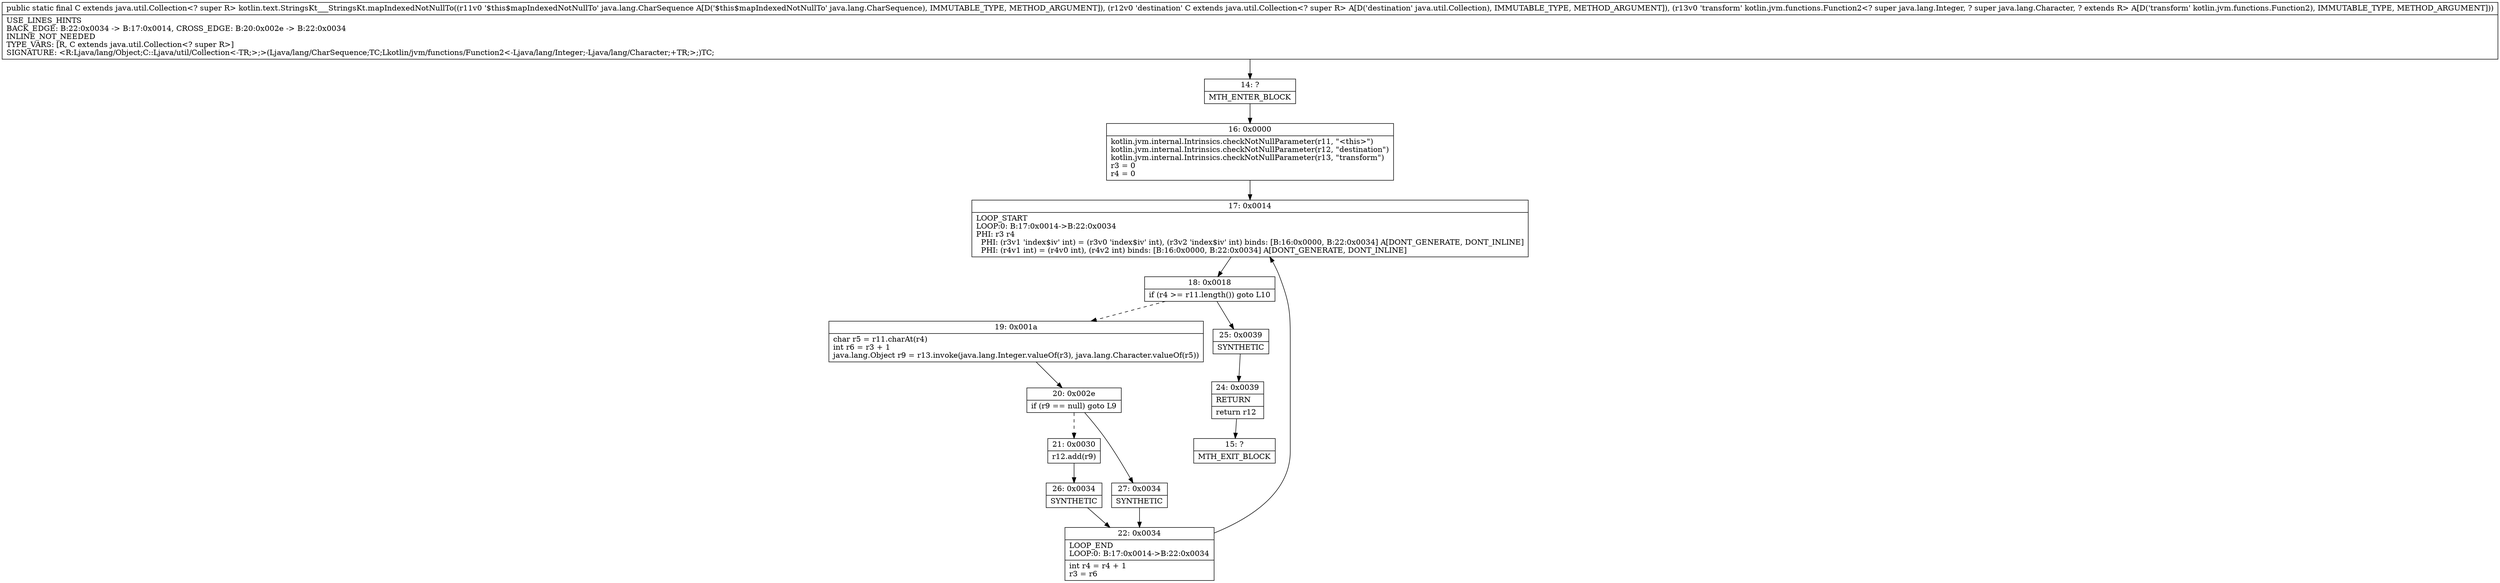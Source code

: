 digraph "CFG forkotlin.text.StringsKt___StringsKt.mapIndexedNotNullTo(Ljava\/lang\/CharSequence;Ljava\/util\/Collection;Lkotlin\/jvm\/functions\/Function2;)Ljava\/util\/Collection;" {
Node_14 [shape=record,label="{14\:\ ?|MTH_ENTER_BLOCK\l}"];
Node_16 [shape=record,label="{16\:\ 0x0000|kotlin.jvm.internal.Intrinsics.checkNotNullParameter(r11, \"\<this\>\")\lkotlin.jvm.internal.Intrinsics.checkNotNullParameter(r12, \"destination\")\lkotlin.jvm.internal.Intrinsics.checkNotNullParameter(r13, \"transform\")\lr3 = 0\lr4 = 0\l}"];
Node_17 [shape=record,label="{17\:\ 0x0014|LOOP_START\lLOOP:0: B:17:0x0014\-\>B:22:0x0034\lPHI: r3 r4 \l  PHI: (r3v1 'index$iv' int) = (r3v0 'index$iv' int), (r3v2 'index$iv' int) binds: [B:16:0x0000, B:22:0x0034] A[DONT_GENERATE, DONT_INLINE]\l  PHI: (r4v1 int) = (r4v0 int), (r4v2 int) binds: [B:16:0x0000, B:22:0x0034] A[DONT_GENERATE, DONT_INLINE]\l}"];
Node_18 [shape=record,label="{18\:\ 0x0018|if (r4 \>= r11.length()) goto L10\l}"];
Node_19 [shape=record,label="{19\:\ 0x001a|char r5 = r11.charAt(r4)\lint r6 = r3 + 1\ljava.lang.Object r9 = r13.invoke(java.lang.Integer.valueOf(r3), java.lang.Character.valueOf(r5))\l}"];
Node_20 [shape=record,label="{20\:\ 0x002e|if (r9 == null) goto L9\l}"];
Node_21 [shape=record,label="{21\:\ 0x0030|r12.add(r9)\l}"];
Node_26 [shape=record,label="{26\:\ 0x0034|SYNTHETIC\l}"];
Node_22 [shape=record,label="{22\:\ 0x0034|LOOP_END\lLOOP:0: B:17:0x0014\-\>B:22:0x0034\l|int r4 = r4 + 1\lr3 = r6\l}"];
Node_27 [shape=record,label="{27\:\ 0x0034|SYNTHETIC\l}"];
Node_25 [shape=record,label="{25\:\ 0x0039|SYNTHETIC\l}"];
Node_24 [shape=record,label="{24\:\ 0x0039|RETURN\l|return r12\l}"];
Node_15 [shape=record,label="{15\:\ ?|MTH_EXIT_BLOCK\l}"];
MethodNode[shape=record,label="{public static final C extends java.util.Collection\<? super R\> kotlin.text.StringsKt___StringsKt.mapIndexedNotNullTo((r11v0 '$this$mapIndexedNotNullTo' java.lang.CharSequence A[D('$this$mapIndexedNotNullTo' java.lang.CharSequence), IMMUTABLE_TYPE, METHOD_ARGUMENT]), (r12v0 'destination' C extends java.util.Collection\<? super R\> A[D('destination' java.util.Collection), IMMUTABLE_TYPE, METHOD_ARGUMENT]), (r13v0 'transform' kotlin.jvm.functions.Function2\<? super java.lang.Integer, ? super java.lang.Character, ? extends R\> A[D('transform' kotlin.jvm.functions.Function2), IMMUTABLE_TYPE, METHOD_ARGUMENT]))  | USE_LINES_HINTS\lBACK_EDGE: B:22:0x0034 \-\> B:17:0x0014, CROSS_EDGE: B:20:0x002e \-\> B:22:0x0034\lINLINE_NOT_NEEDED\lTYPE_VARS: [R, C extends java.util.Collection\<? super R\>]\lSIGNATURE: \<R:Ljava\/lang\/Object;C::Ljava\/util\/Collection\<\-TR;\>;\>(Ljava\/lang\/CharSequence;TC;Lkotlin\/jvm\/functions\/Function2\<\-Ljava\/lang\/Integer;\-Ljava\/lang\/Character;+TR;\>;)TC;\l}"];
MethodNode -> Node_14;Node_14 -> Node_16;
Node_16 -> Node_17;
Node_17 -> Node_18;
Node_18 -> Node_19[style=dashed];
Node_18 -> Node_25;
Node_19 -> Node_20;
Node_20 -> Node_21[style=dashed];
Node_20 -> Node_27;
Node_21 -> Node_26;
Node_26 -> Node_22;
Node_22 -> Node_17;
Node_27 -> Node_22;
Node_25 -> Node_24;
Node_24 -> Node_15;
}

